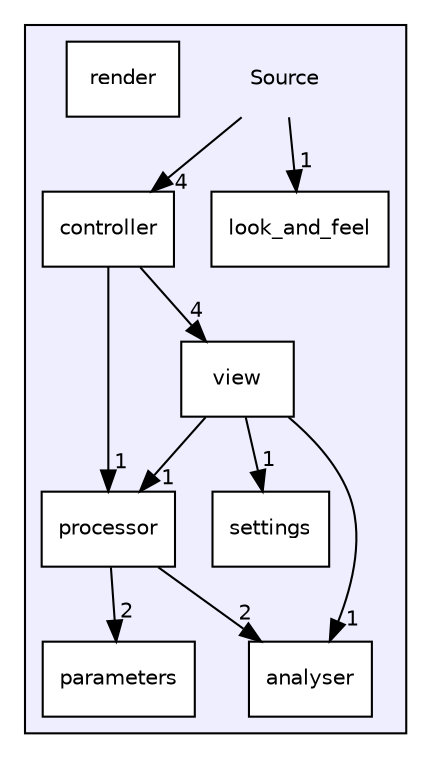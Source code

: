 digraph "Source" {
  compound=true
  node [ fontsize="10", fontname="Helvetica"];
  edge [ labelfontsize="10", labelfontname="Helvetica"];
  subgraph clusterdir_74389ed8173ad57b461b9d623a1f3867 {
    graph [ bgcolor="#eeeeff", pencolor="black", label="" URL="dir_74389ed8173ad57b461b9d623a1f3867.html"];
    dir_74389ed8173ad57b461b9d623a1f3867 [shape=plaintext label="Source"];
    dir_5f1154d17215c9c0a8b7cd3207af723f [shape=box label="analyser" color="black" fillcolor="white" style="filled" URL="dir_5f1154d17215c9c0a8b7cd3207af723f.html"];
    dir_9ca6eb9094ddfa84fa36041fce220fe0 [shape=box label="controller" color="black" fillcolor="white" style="filled" URL="dir_9ca6eb9094ddfa84fa36041fce220fe0.html"];
    dir_3a9ba8b11895d4923e39379daf624d40 [shape=box label="look_and_feel" color="black" fillcolor="white" style="filled" URL="dir_3a9ba8b11895d4923e39379daf624d40.html"];
    dir_7048f36c79ea46a8215db8df45bc222c [shape=box label="parameters" color="black" fillcolor="white" style="filled" URL="dir_7048f36c79ea46a8215db8df45bc222c.html"];
    dir_222c903dee7e4db50a362a40f4831ab6 [shape=box label="processor" color="black" fillcolor="white" style="filled" URL="dir_222c903dee7e4db50a362a40f4831ab6.html"];
    dir_0d336e563f5100a32905557d05befbeb [shape=box label="render" color="black" fillcolor="white" style="filled" URL="dir_0d336e563f5100a32905557d05befbeb.html"];
    dir_f9df0f570478d5be20d306f504f2956f [shape=box label="settings" color="black" fillcolor="white" style="filled" URL="dir_f9df0f570478d5be20d306f504f2956f.html"];
    dir_0f5b1c570fa717d75e035ac0cfdd0ae9 [shape=box label="view" color="black" fillcolor="white" style="filled" URL="dir_0f5b1c570fa717d75e035ac0cfdd0ae9.html"];
  }
  dir_9ca6eb9094ddfa84fa36041fce220fe0->dir_0f5b1c570fa717d75e035ac0cfdd0ae9 [headlabel="4", labeldistance=1.5 headhref="dir_000002_000008.html"];
  dir_9ca6eb9094ddfa84fa36041fce220fe0->dir_222c903dee7e4db50a362a40f4831ab6 [headlabel="1", labeldistance=1.5 headhref="dir_000002_000005.html"];
  dir_74389ed8173ad57b461b9d623a1f3867->dir_9ca6eb9094ddfa84fa36041fce220fe0 [headlabel="4", labeldistance=1.5 headhref="dir_000000_000002.html"];
  dir_74389ed8173ad57b461b9d623a1f3867->dir_3a9ba8b11895d4923e39379daf624d40 [headlabel="1", labeldistance=1.5 headhref="dir_000000_000003.html"];
  dir_0f5b1c570fa717d75e035ac0cfdd0ae9->dir_5f1154d17215c9c0a8b7cd3207af723f [headlabel="1", labeldistance=1.5 headhref="dir_000008_000001.html"];
  dir_0f5b1c570fa717d75e035ac0cfdd0ae9->dir_222c903dee7e4db50a362a40f4831ab6 [headlabel="1", labeldistance=1.5 headhref="dir_000008_000005.html"];
  dir_0f5b1c570fa717d75e035ac0cfdd0ae9->dir_f9df0f570478d5be20d306f504f2956f [headlabel="1", labeldistance=1.5 headhref="dir_000008_000007.html"];
  dir_222c903dee7e4db50a362a40f4831ab6->dir_7048f36c79ea46a8215db8df45bc222c [headlabel="2", labeldistance=1.5 headhref="dir_000005_000004.html"];
  dir_222c903dee7e4db50a362a40f4831ab6->dir_5f1154d17215c9c0a8b7cd3207af723f [headlabel="2", labeldistance=1.5 headhref="dir_000005_000001.html"];
}
